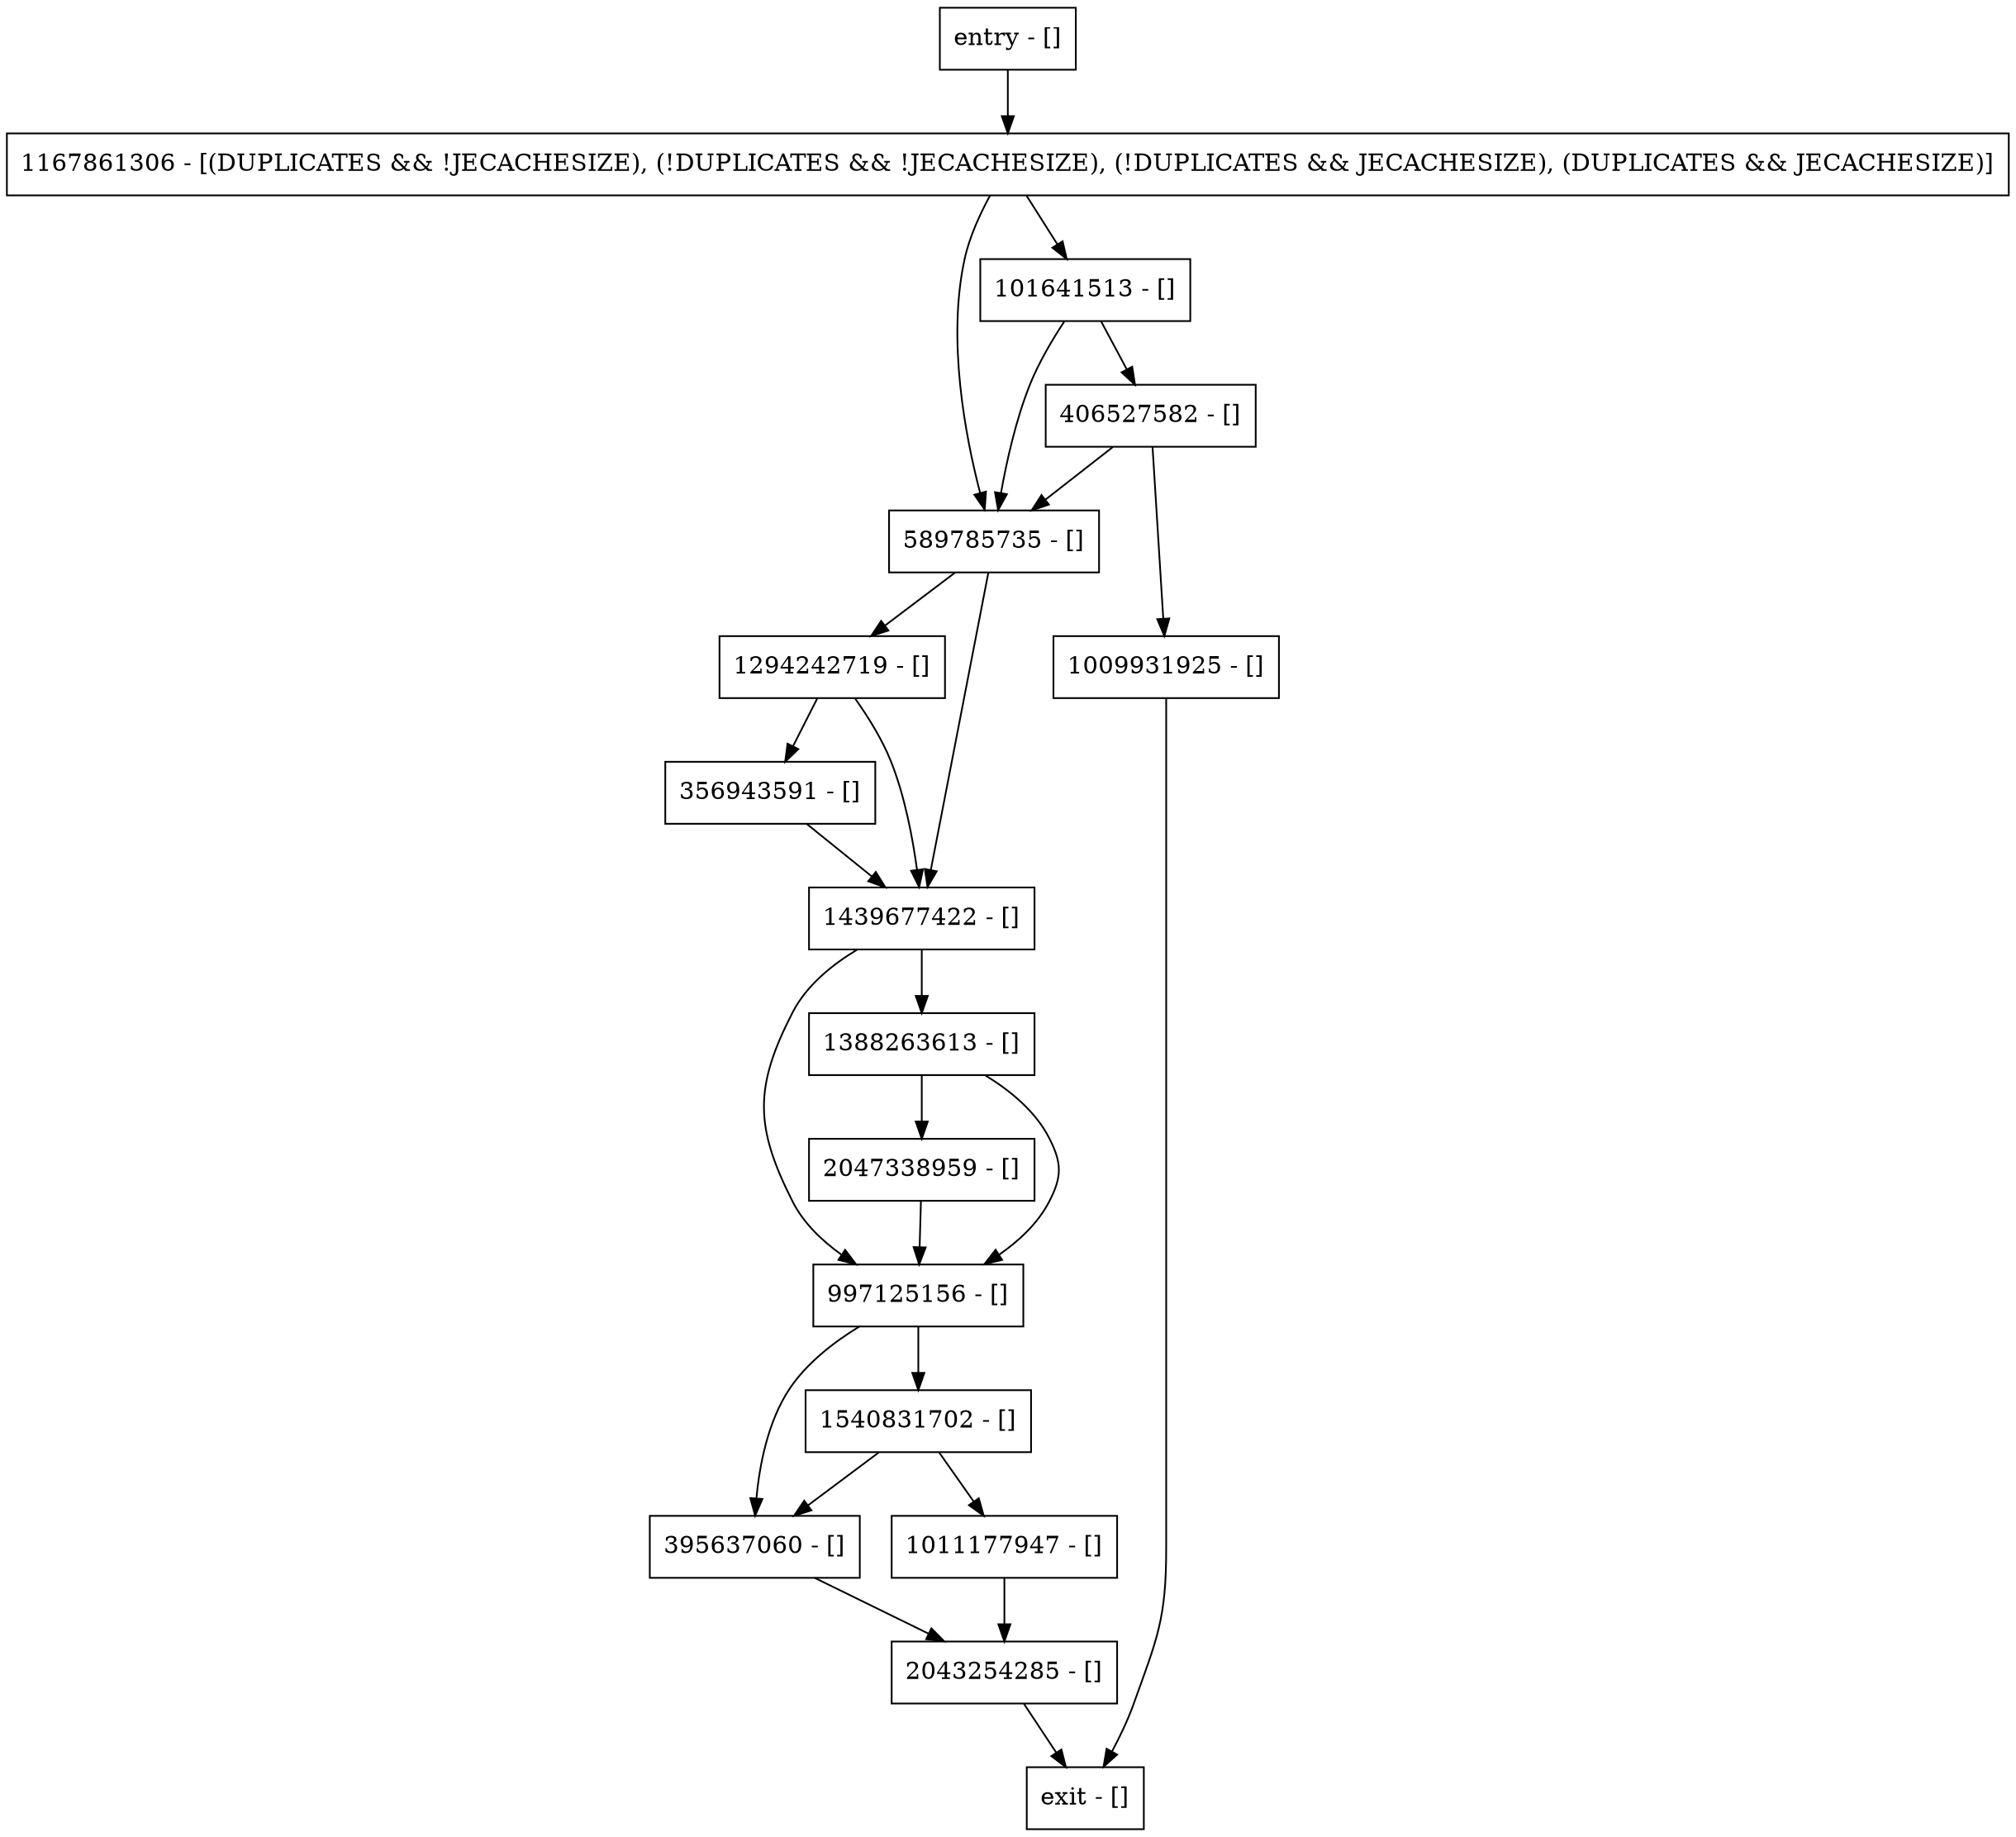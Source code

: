 digraph getReadableLocker {
node [shape=record];
356943591 [label="356943591 - []"];
395637060 [label="395637060 - []"];
589785735 [label="589785735 - []"];
1009931925 [label="1009931925 - []"];
1011177947 [label="1011177947 - []"];
2043254285 [label="2043254285 - []"];
101641513 [label="101641513 - []"];
entry [label="entry - []"];
exit [label="exit - []"];
1294242719 [label="1294242719 - []"];
1540831702 [label="1540831702 - []"];
406527582 [label="406527582 - []"];
2047338959 [label="2047338959 - []"];
997125156 [label="997125156 - []"];
1388263613 [label="1388263613 - []"];
1167861306 [label="1167861306 - [(DUPLICATES && !JECACHESIZE), (!DUPLICATES && !JECACHESIZE), (!DUPLICATES && JECACHESIZE), (DUPLICATES && JECACHESIZE)]"];
1439677422 [label="1439677422 - []"];
entry;
exit;
356943591 -> 1439677422;
395637060 -> 2043254285;
589785735 -> 1294242719;
589785735 -> 1439677422;
1009931925 -> exit;
1011177947 -> 2043254285;
2043254285 -> exit;
101641513 -> 589785735;
101641513 -> 406527582;
entry -> 1167861306;
1294242719 -> 356943591;
1294242719 -> 1439677422;
1540831702 -> 395637060;
1540831702 -> 1011177947;
406527582 -> 589785735;
406527582 -> 1009931925;
2047338959 -> 997125156;
997125156 -> 395637060;
997125156 -> 1540831702;
1388263613 -> 2047338959;
1388263613 -> 997125156;
1167861306 -> 589785735;
1167861306 -> 101641513;
1439677422 -> 997125156;
1439677422 -> 1388263613;
}
